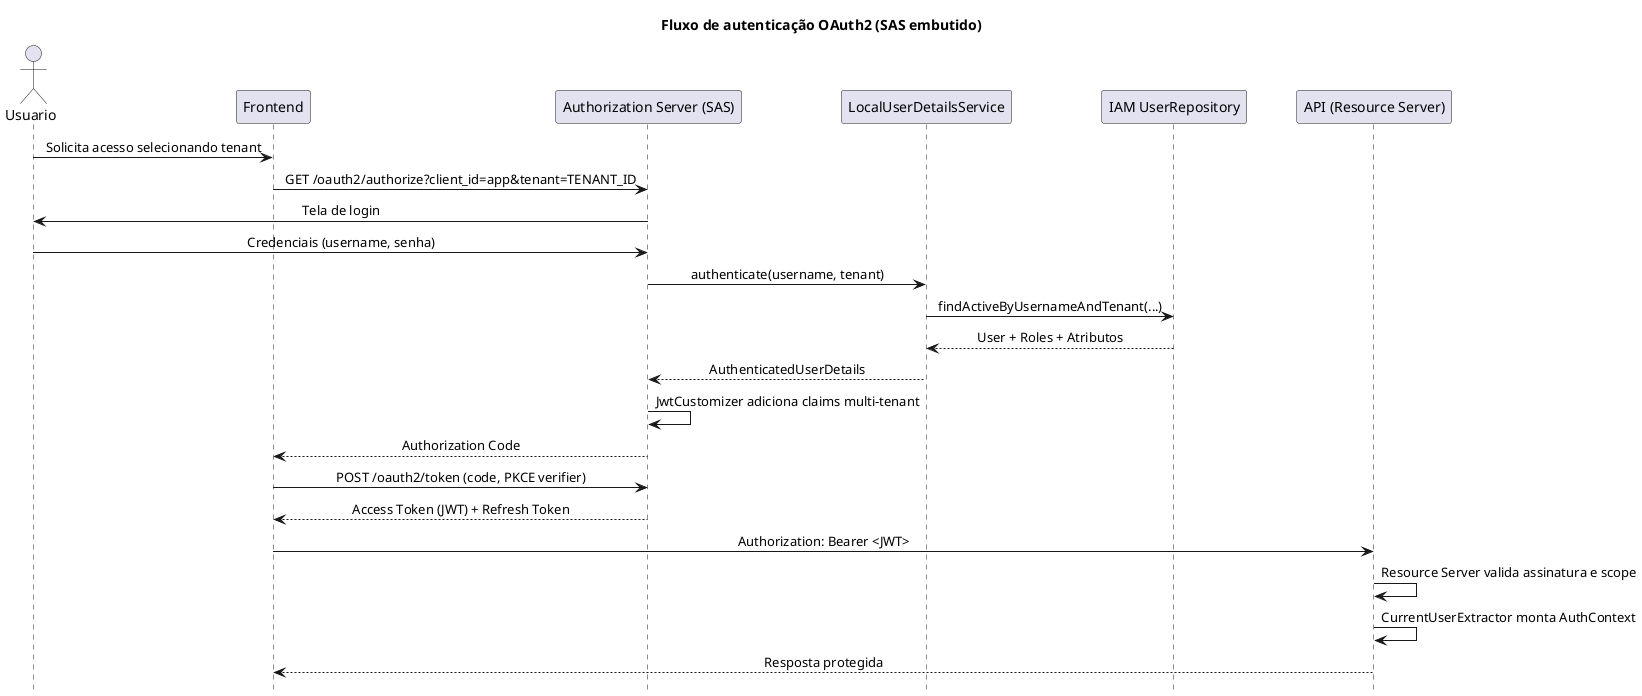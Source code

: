 @startuml
hide footbox
skinparam sequenceMessageAlign center
skinparam participantPadding 20

title Fluxo de autenticação OAuth2 (SAS embutido)

actor Usuario as User
participant "Frontend" as FE
participant "Authorization Server (SAS)" as SAS
participant "LocalUserDetailsService" as LUDS
participant "IAM UserRepository" as REPO
participant "API (Resource Server)" as API

User -> FE: Solicita acesso selecionando tenant
FE -> SAS: GET /oauth2/authorize?client_id=app&tenant=TENANT_ID
SAS -> User: Tela de login
User -> SAS: Credenciais (username, senha)
SAS -> LUDS: authenticate(username, tenant)
LUDS -> REPO: findActiveByUsernameAndTenant(...)
REPO --> LUDS: User + Roles + Atributos
LUDS --> SAS: AuthenticatedUserDetails
SAS -> SAS: JwtCustomizer adiciona claims multi-tenant
SAS --> FE: Authorization Code
FE -> SAS: POST /oauth2/token (code, PKCE verifier)
SAS --> FE: Access Token (JWT) + Refresh Token
FE -> API: Authorization: Bearer <JWT>
API -> API: Resource Server valida assinatura e scope
API -> API: CurrentUserExtractor monta AuthContext
API --> FE: Resposta protegida
@enduml
